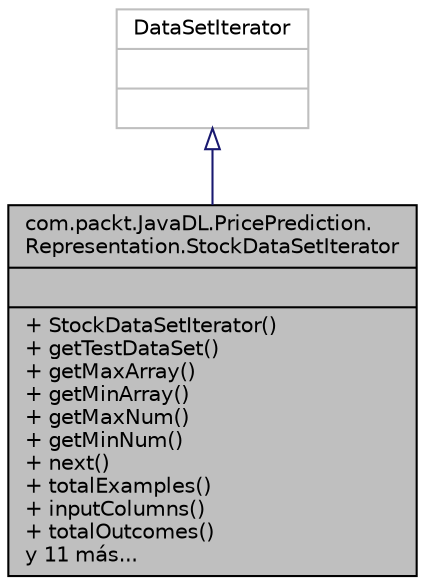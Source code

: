 digraph "com.packt.JavaDL.PricePrediction.Representation.StockDataSetIterator"
{
  edge [fontname="Helvetica",fontsize="10",labelfontname="Helvetica",labelfontsize="10"];
  node [fontname="Helvetica",fontsize="10",shape=record];
  Node2 [label="{com.packt.JavaDL.PricePrediction.\lRepresentation.StockDataSetIterator\n||+ StockDataSetIterator()\l+ getTestDataSet()\l+ getMaxArray()\l+ getMinArray()\l+ getMaxNum()\l+ getMinNum()\l+ next()\l+ totalExamples()\l+ inputColumns()\l+ totalOutcomes()\ly 11 más...\l}",height=0.2,width=0.4,color="black", fillcolor="grey75", style="filled", fontcolor="black"];
  Node3 -> Node2 [dir="back",color="midnightblue",fontsize="10",style="solid",arrowtail="onormal",fontname="Helvetica"];
  Node3 [label="{DataSetIterator\n||}",height=0.2,width=0.4,color="grey75", fillcolor="white", style="filled"];
}
